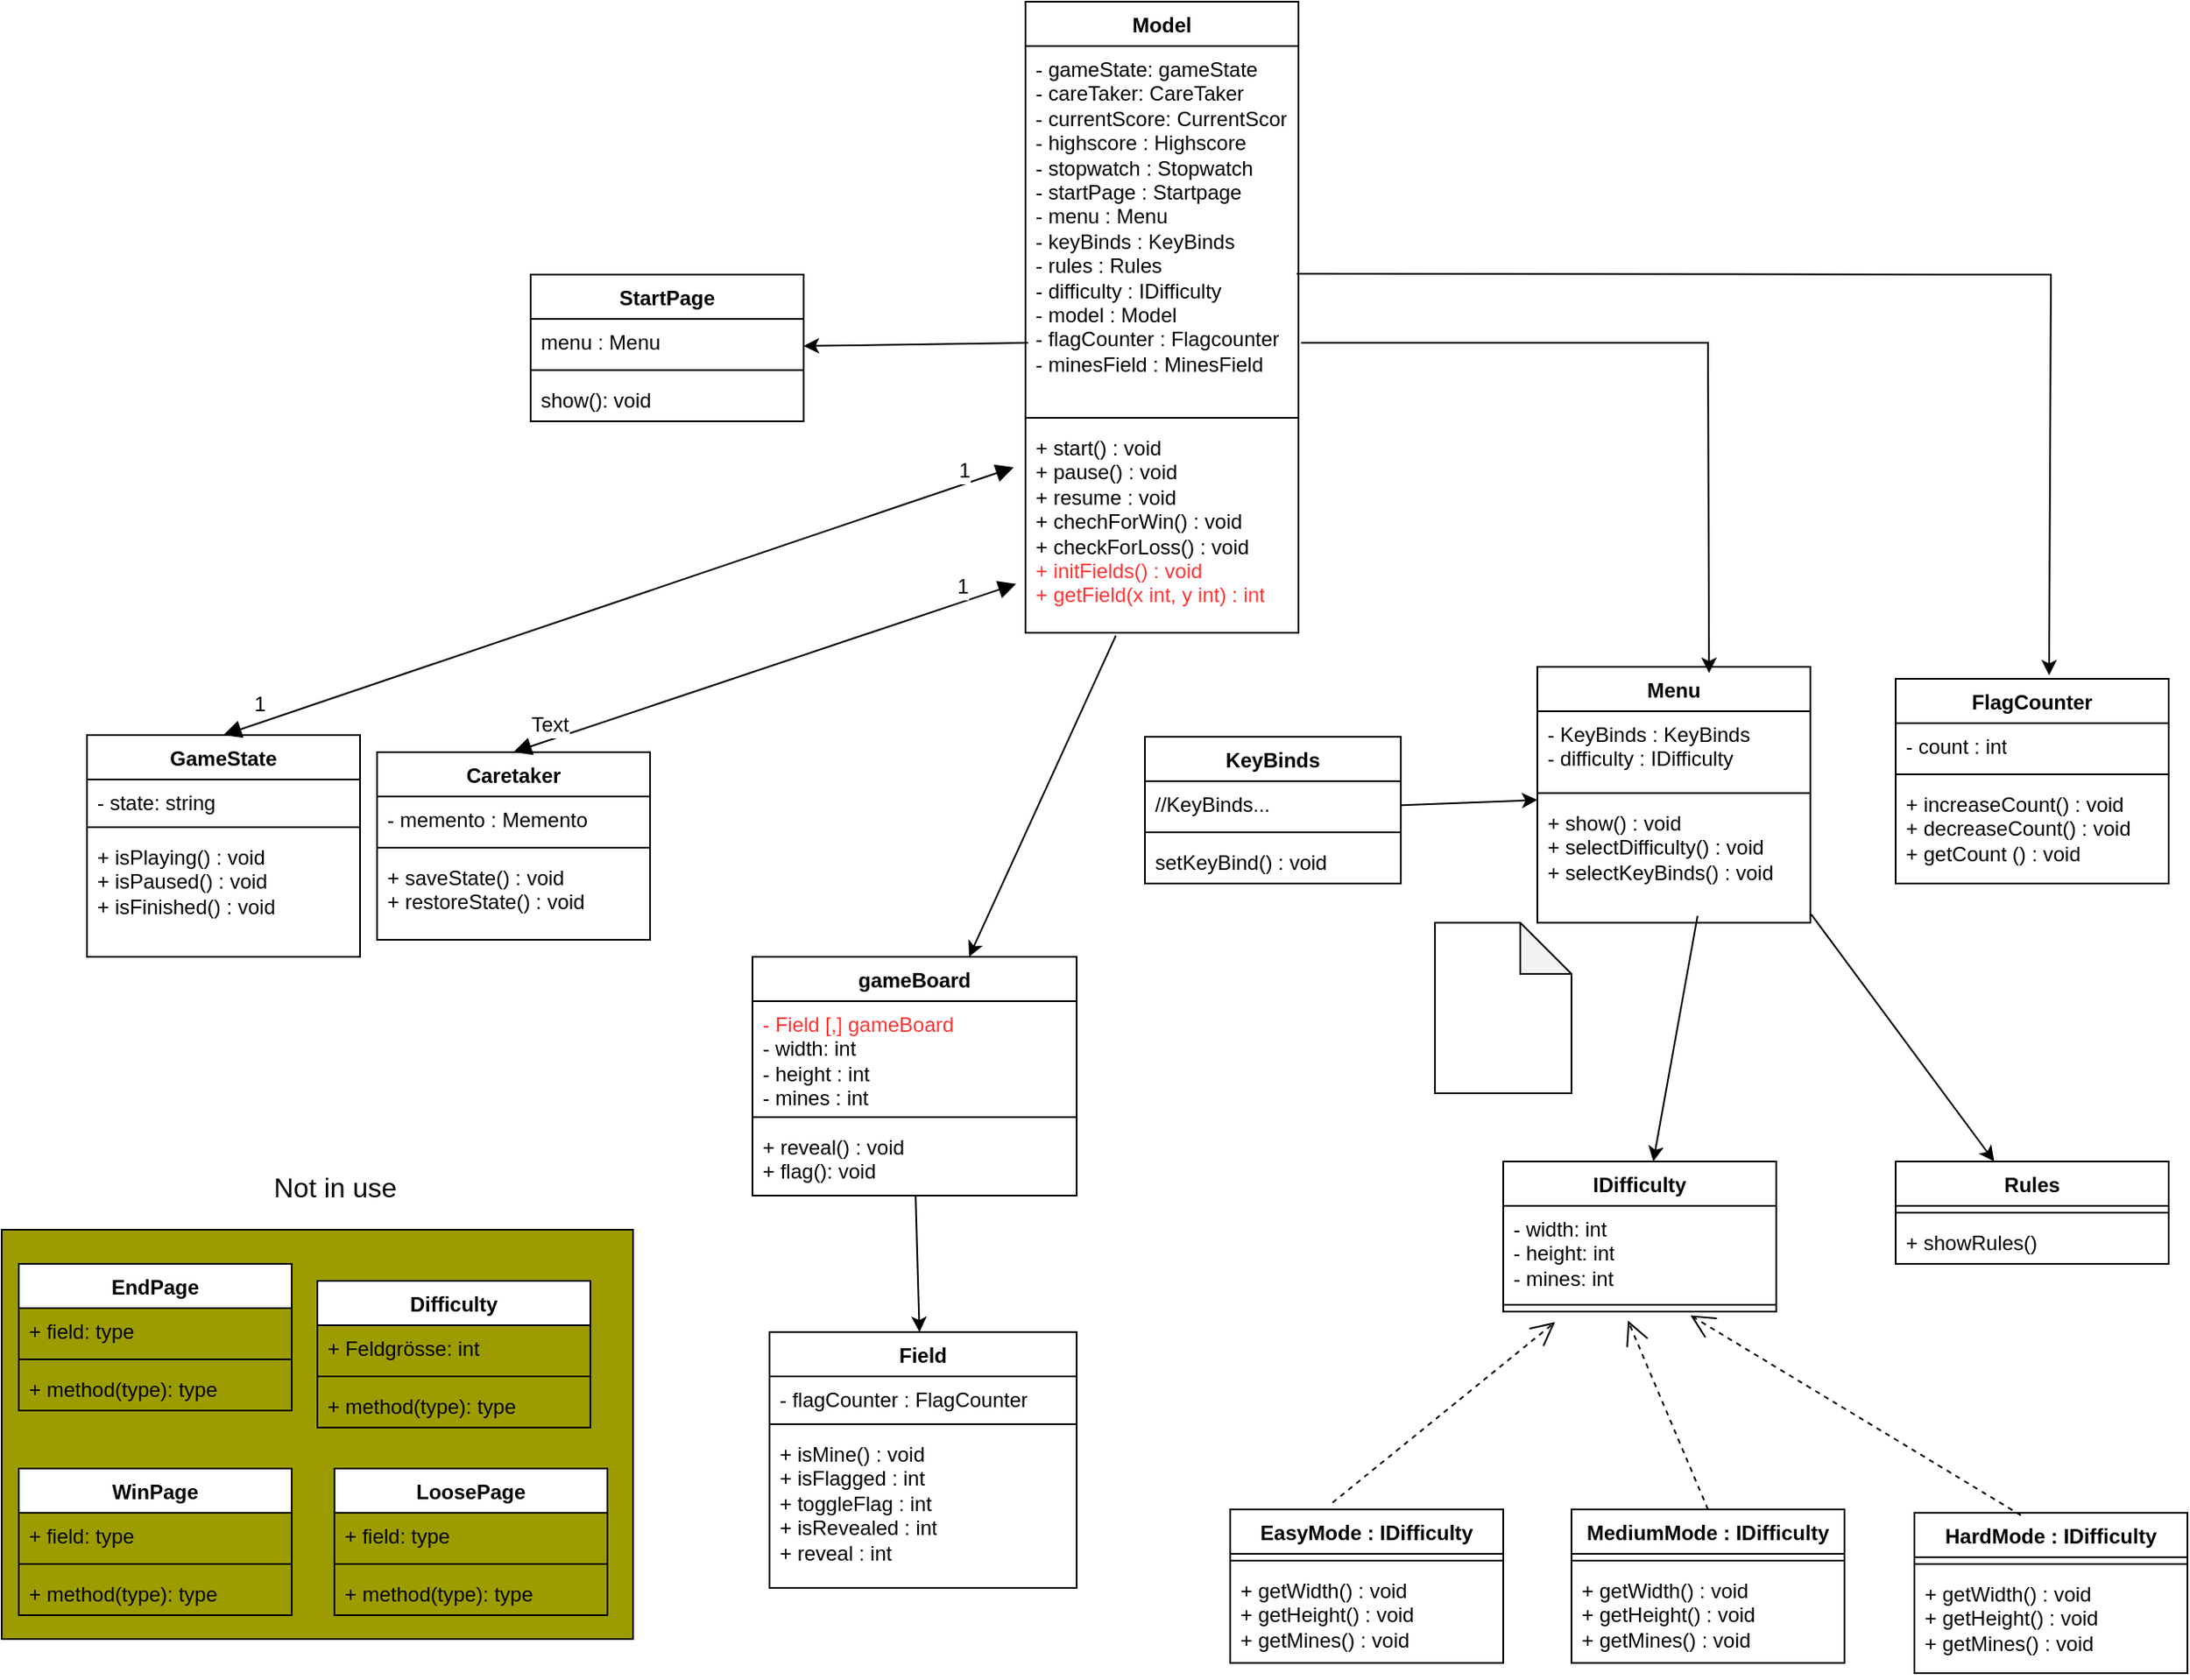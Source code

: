 <mxfile version="24.0.4" type="device">
  <diagram id="C5RBs43oDa-KdzZeNtuy" name="Page-1">
    <mxGraphModel dx="1695" dy="2177" grid="1" gridSize="10" guides="1" tooltips="1" connect="1" arrows="1" fold="1" page="1" pageScale="1" pageWidth="827" pageHeight="1169" math="0" shadow="0">
      <root>
        <mxCell id="WIyWlLk6GJQsqaUBKTNV-0" />
        <mxCell id="WIyWlLk6GJQsqaUBKTNV-1" parent="WIyWlLk6GJQsqaUBKTNV-0" />
        <mxCell id="F9pFGgRLEdfnZddBfuAZ-61" value="" style="rounded=0;whiteSpace=wrap;html=1;fillColor=#9C9C00;" parent="WIyWlLk6GJQsqaUBKTNV-1" vertex="1">
          <mxGeometry x="-40" y="160" width="370" height="240" as="geometry" />
        </mxCell>
        <mxCell id="F9pFGgRLEdfnZddBfuAZ-0" value="Model" style="swimlane;fontStyle=1;align=center;verticalAlign=top;childLayout=stackLayout;horizontal=1;startSize=26;horizontalStack=0;resizeParent=1;resizeParentMax=0;resizeLast=0;collapsible=1;marginBottom=0;whiteSpace=wrap;html=1;" parent="WIyWlLk6GJQsqaUBKTNV-1" vertex="1">
          <mxGeometry x="560" y="-560" width="160" height="370" as="geometry" />
        </mxCell>
        <mxCell id="F9pFGgRLEdfnZddBfuAZ-1" value="&lt;div&gt;&lt;span style=&quot;background-color: initial;&quot;&gt;- gameState: gameState&lt;/span&gt;&lt;br&gt;&lt;/div&gt;&lt;div&gt;- careTaker: CareTaker&lt;/div&gt;&lt;div&gt;- currentScore: CurrentScor&lt;/div&gt;&lt;div&gt;- highscore : Highscore&lt;/div&gt;&lt;div&gt;- stopwatch : Stopwatch&lt;/div&gt;&lt;div&gt;- startPage : Startpage&lt;/div&gt;&lt;div&gt;- menu : Menu&lt;/div&gt;&lt;div&gt;- keyBinds : KeyBinds&lt;/div&gt;&lt;div&gt;- rules : Rules&lt;/div&gt;&lt;div&gt;- difficulty : IDifficulty&lt;/div&gt;&lt;div&gt;- model : Model&lt;/div&gt;&lt;div&gt;- flagCounter : Flagcounter&lt;/div&gt;&lt;div&gt;- minesField : MinesField&lt;/div&gt;" style="text;strokeColor=none;fillColor=none;align=left;verticalAlign=top;spacingLeft=4;spacingRight=4;overflow=hidden;rotatable=0;points=[[0,0.5],[1,0.5]];portConstraint=eastwest;whiteSpace=wrap;html=1;" parent="F9pFGgRLEdfnZddBfuAZ-0" vertex="1">
          <mxGeometry y="26" width="160" height="214" as="geometry" />
        </mxCell>
        <mxCell id="F9pFGgRLEdfnZddBfuAZ-2" value="" style="line;strokeWidth=1;fillColor=none;align=left;verticalAlign=middle;spacingTop=-1;spacingLeft=3;spacingRight=3;rotatable=0;labelPosition=right;points=[];portConstraint=eastwest;strokeColor=inherit;" parent="F9pFGgRLEdfnZddBfuAZ-0" vertex="1">
          <mxGeometry y="240" width="160" height="8" as="geometry" />
        </mxCell>
        <mxCell id="F9pFGgRLEdfnZddBfuAZ-3" value="+ start() : void&lt;div&gt;+ pause() : void&lt;/div&gt;&lt;div&gt;+ resume : void&lt;/div&gt;&lt;div&gt;+ chechForWin() : void&lt;/div&gt;&lt;div&gt;+ checkForLoss() : void&lt;/div&gt;&lt;div&gt;&lt;font color=&quot;#ff3333&quot;&gt;+ initFields() : void&lt;/font&gt;&lt;div&gt;&lt;font color=&quot;#ff3333&quot;&gt;+ getField(x int, y int) : int&lt;/font&gt;&lt;/div&gt;&lt;div&gt;&lt;br&gt;&lt;/div&gt;&lt;/div&gt;&lt;div&gt;&lt;br&gt;&lt;div&gt;&lt;br&gt;&lt;/div&gt;&lt;/div&gt;" style="text;strokeColor=none;fillColor=none;align=left;verticalAlign=top;spacingLeft=4;spacingRight=4;overflow=hidden;rotatable=0;points=[[0,0.5],[1,0.5]];portConstraint=eastwest;whiteSpace=wrap;html=1;" parent="F9pFGgRLEdfnZddBfuAZ-0" vertex="1">
          <mxGeometry y="248" width="160" height="122" as="geometry" />
        </mxCell>
        <mxCell id="F9pFGgRLEdfnZddBfuAZ-4" value="Menu" style="swimlane;fontStyle=1;align=center;verticalAlign=top;childLayout=stackLayout;horizontal=1;startSize=26;horizontalStack=0;resizeParent=1;resizeParentMax=0;resizeLast=0;collapsible=1;marginBottom=0;whiteSpace=wrap;html=1;" parent="WIyWlLk6GJQsqaUBKTNV-1" vertex="1">
          <mxGeometry x="860" y="-170" width="160" height="150" as="geometry" />
        </mxCell>
        <mxCell id="F9pFGgRLEdfnZddBfuAZ-5" value="- KeyBinds : KeyBinds&lt;div&gt;- difficulty : IDifficulty&lt;/div&gt;" style="text;strokeColor=none;fillColor=none;align=left;verticalAlign=top;spacingLeft=4;spacingRight=4;overflow=hidden;rotatable=0;points=[[0,0.5],[1,0.5]];portConstraint=eastwest;whiteSpace=wrap;html=1;" parent="F9pFGgRLEdfnZddBfuAZ-4" vertex="1">
          <mxGeometry y="26" width="160" height="44" as="geometry" />
        </mxCell>
        <mxCell id="F9pFGgRLEdfnZddBfuAZ-6" value="" style="line;strokeWidth=1;fillColor=none;align=left;verticalAlign=middle;spacingTop=-1;spacingLeft=3;spacingRight=3;rotatable=0;labelPosition=right;points=[];portConstraint=eastwest;strokeColor=inherit;" parent="F9pFGgRLEdfnZddBfuAZ-4" vertex="1">
          <mxGeometry y="70" width="160" height="8" as="geometry" />
        </mxCell>
        <mxCell id="F9pFGgRLEdfnZddBfuAZ-7" value="+ show() : void&lt;div&gt;+ selectDifficulty() : void&lt;/div&gt;&lt;div&gt;+ selectKeyBinds() : void&lt;/div&gt;" style="text;strokeColor=none;fillColor=none;align=left;verticalAlign=top;spacingLeft=4;spacingRight=4;overflow=hidden;rotatable=0;points=[[0,0.5],[1,0.5]];portConstraint=eastwest;whiteSpace=wrap;html=1;" parent="F9pFGgRLEdfnZddBfuAZ-4" vertex="1">
          <mxGeometry y="78" width="160" height="72" as="geometry" />
        </mxCell>
        <mxCell id="F9pFGgRLEdfnZddBfuAZ-8" value="Field" style="swimlane;fontStyle=1;align=center;verticalAlign=top;childLayout=stackLayout;horizontal=1;startSize=26;horizontalStack=0;resizeParent=1;resizeParentMax=0;resizeLast=0;collapsible=1;marginBottom=0;whiteSpace=wrap;html=1;" parent="WIyWlLk6GJQsqaUBKTNV-1" vertex="1">
          <mxGeometry x="410" y="220" width="180" height="150" as="geometry" />
        </mxCell>
        <mxCell id="F9pFGgRLEdfnZddBfuAZ-9" value="&lt;div&gt;- flagCounter : FlagCounter&lt;/div&gt;" style="text;strokeColor=none;fillColor=none;align=left;verticalAlign=top;spacingLeft=4;spacingRight=4;overflow=hidden;rotatable=0;points=[[0,0.5],[1,0.5]];portConstraint=eastwest;whiteSpace=wrap;html=1;" parent="F9pFGgRLEdfnZddBfuAZ-8" vertex="1">
          <mxGeometry y="26" width="180" height="24" as="geometry" />
        </mxCell>
        <mxCell id="F9pFGgRLEdfnZddBfuAZ-10" value="" style="line;strokeWidth=1;fillColor=none;align=left;verticalAlign=middle;spacingTop=-1;spacingLeft=3;spacingRight=3;rotatable=0;labelPosition=right;points=[];portConstraint=eastwest;strokeColor=inherit;" parent="F9pFGgRLEdfnZddBfuAZ-8" vertex="1">
          <mxGeometry y="50" width="180" height="8" as="geometry" />
        </mxCell>
        <mxCell id="F9pFGgRLEdfnZddBfuAZ-11" value="&lt;div&gt;+ isMine() : void&lt;/div&gt;&lt;div&gt;+ isFlagged&amp;nbsp;&lt;span style=&quot;background-color: initial;&quot;&gt;: int&lt;/span&gt;&lt;/div&gt;&lt;div&gt;&lt;span style=&quot;background-color: initial;&quot;&gt;+ toggleFlag&amp;nbsp;&lt;/span&gt;&lt;span style=&quot;background-color: initial;&quot;&gt;: int&lt;/span&gt;&lt;/div&gt;&lt;div&gt;&lt;span style=&quot;background-color: initial;&quot;&gt;+ isRevealed&amp;nbsp;&lt;/span&gt;&lt;span style=&quot;background-color: initial;&quot;&gt;: int&lt;/span&gt;&lt;/div&gt;&lt;div&gt;+ reveal&lt;span style=&quot;background-color: initial;&quot;&gt;&amp;nbsp;: int&lt;/span&gt;&lt;/div&gt;" style="text;strokeColor=none;fillColor=none;align=left;verticalAlign=top;spacingLeft=4;spacingRight=4;overflow=hidden;rotatable=0;points=[[0,0.5],[1,0.5]];portConstraint=eastwest;whiteSpace=wrap;html=1;" parent="F9pFGgRLEdfnZddBfuAZ-8" vertex="1">
          <mxGeometry y="58" width="180" height="92" as="geometry" />
        </mxCell>
        <mxCell id="F9pFGgRLEdfnZddBfuAZ-12" value="GameState" style="swimlane;fontStyle=1;align=center;verticalAlign=top;childLayout=stackLayout;horizontal=1;startSize=26;horizontalStack=0;resizeParent=1;resizeParentMax=0;resizeLast=0;collapsible=1;marginBottom=0;whiteSpace=wrap;html=1;" parent="WIyWlLk6GJQsqaUBKTNV-1" vertex="1">
          <mxGeometry x="10" y="-130" width="160" height="130" as="geometry" />
        </mxCell>
        <mxCell id="F9pFGgRLEdfnZddBfuAZ-13" value="- state: string&lt;div&gt;&lt;br&gt;&lt;/div&gt;" style="text;strokeColor=none;fillColor=none;align=left;verticalAlign=top;spacingLeft=4;spacingRight=4;overflow=hidden;rotatable=0;points=[[0,0.5],[1,0.5]];portConstraint=eastwest;whiteSpace=wrap;html=1;" parent="F9pFGgRLEdfnZddBfuAZ-12" vertex="1">
          <mxGeometry y="26" width="160" height="24" as="geometry" />
        </mxCell>
        <mxCell id="F9pFGgRLEdfnZddBfuAZ-14" value="" style="line;strokeWidth=1;fillColor=none;align=left;verticalAlign=middle;spacingTop=-1;spacingLeft=3;spacingRight=3;rotatable=0;labelPosition=right;points=[];portConstraint=eastwest;strokeColor=inherit;" parent="F9pFGgRLEdfnZddBfuAZ-12" vertex="1">
          <mxGeometry y="50" width="160" height="8" as="geometry" />
        </mxCell>
        <mxCell id="F9pFGgRLEdfnZddBfuAZ-15" value="+ isPlaying() : void&lt;div&gt;+ isPaused() : void&lt;/div&gt;&lt;div&gt;+ isFinished() : void&lt;/div&gt;" style="text;strokeColor=none;fillColor=none;align=left;verticalAlign=top;spacingLeft=4;spacingRight=4;overflow=hidden;rotatable=0;points=[[0,0.5],[1,0.5]];portConstraint=eastwest;whiteSpace=wrap;html=1;" parent="F9pFGgRLEdfnZddBfuAZ-12" vertex="1">
          <mxGeometry y="58" width="160" height="72" as="geometry" />
        </mxCell>
        <mxCell id="F9pFGgRLEdfnZddBfuAZ-28" value="FlagCounter" style="swimlane;fontStyle=1;align=center;verticalAlign=top;childLayout=stackLayout;horizontal=1;startSize=26;horizontalStack=0;resizeParent=1;resizeParentMax=0;resizeLast=0;collapsible=1;marginBottom=0;whiteSpace=wrap;html=1;" parent="WIyWlLk6GJQsqaUBKTNV-1" vertex="1">
          <mxGeometry x="1070" y="-163" width="160" height="120" as="geometry" />
        </mxCell>
        <mxCell id="F9pFGgRLEdfnZddBfuAZ-29" value="- count : int" style="text;strokeColor=none;fillColor=none;align=left;verticalAlign=top;spacingLeft=4;spacingRight=4;overflow=hidden;rotatable=0;points=[[0,0.5],[1,0.5]];portConstraint=eastwest;whiteSpace=wrap;html=1;" parent="F9pFGgRLEdfnZddBfuAZ-28" vertex="1">
          <mxGeometry y="26" width="160" height="26" as="geometry" />
        </mxCell>
        <mxCell id="F9pFGgRLEdfnZddBfuAZ-30" value="" style="line;strokeWidth=1;fillColor=none;align=left;verticalAlign=middle;spacingTop=-1;spacingLeft=3;spacingRight=3;rotatable=0;labelPosition=right;points=[];portConstraint=eastwest;strokeColor=inherit;" parent="F9pFGgRLEdfnZddBfuAZ-28" vertex="1">
          <mxGeometry y="52" width="160" height="8" as="geometry" />
        </mxCell>
        <mxCell id="F9pFGgRLEdfnZddBfuAZ-31" value="+ increaseCount() : void&lt;div&gt;+ decreaseCount() : void&lt;/div&gt;&lt;div&gt;+ getCount () : void&lt;/div&gt;" style="text;strokeColor=none;fillColor=none;align=left;verticalAlign=top;spacingLeft=4;spacingRight=4;overflow=hidden;rotatable=0;points=[[0,0.5],[1,0.5]];portConstraint=eastwest;whiteSpace=wrap;html=1;" parent="F9pFGgRLEdfnZddBfuAZ-28" vertex="1">
          <mxGeometry y="60" width="160" height="60" as="geometry" />
        </mxCell>
        <mxCell id="F9pFGgRLEdfnZddBfuAZ-32" value="Rules" style="swimlane;fontStyle=1;align=center;verticalAlign=top;childLayout=stackLayout;horizontal=1;startSize=26;horizontalStack=0;resizeParent=1;resizeParentMax=0;resizeLast=0;collapsible=1;marginBottom=0;whiteSpace=wrap;html=1;" parent="WIyWlLk6GJQsqaUBKTNV-1" vertex="1">
          <mxGeometry x="1070" y="120" width="160" height="60" as="geometry" />
        </mxCell>
        <mxCell id="F9pFGgRLEdfnZddBfuAZ-34" value="" style="line;strokeWidth=1;fillColor=none;align=left;verticalAlign=middle;spacingTop=-1;spacingLeft=3;spacingRight=3;rotatable=0;labelPosition=right;points=[];portConstraint=eastwest;strokeColor=inherit;" parent="F9pFGgRLEdfnZddBfuAZ-32" vertex="1">
          <mxGeometry y="26" width="160" height="8" as="geometry" />
        </mxCell>
        <mxCell id="F9pFGgRLEdfnZddBfuAZ-35" value="+ showRules()" style="text;strokeColor=none;fillColor=none;align=left;verticalAlign=top;spacingLeft=4;spacingRight=4;overflow=hidden;rotatable=0;points=[[0,0.5],[1,0.5]];portConstraint=eastwest;whiteSpace=wrap;html=1;" parent="F9pFGgRLEdfnZddBfuAZ-32" vertex="1">
          <mxGeometry y="34" width="160" height="26" as="geometry" />
        </mxCell>
        <mxCell id="F9pFGgRLEdfnZddBfuAZ-36" value="Caretaker" style="swimlane;fontStyle=1;align=center;verticalAlign=top;childLayout=stackLayout;horizontal=1;startSize=26;horizontalStack=0;resizeParent=1;resizeParentMax=0;resizeLast=0;collapsible=1;marginBottom=0;whiteSpace=wrap;html=1;" parent="WIyWlLk6GJQsqaUBKTNV-1" vertex="1">
          <mxGeometry x="180" y="-120" width="160" height="110" as="geometry" />
        </mxCell>
        <mxCell id="F9pFGgRLEdfnZddBfuAZ-37" value="- memento : Memento" style="text;strokeColor=none;fillColor=none;align=left;verticalAlign=top;spacingLeft=4;spacingRight=4;overflow=hidden;rotatable=0;points=[[0,0.5],[1,0.5]];portConstraint=eastwest;whiteSpace=wrap;html=1;" parent="F9pFGgRLEdfnZddBfuAZ-36" vertex="1">
          <mxGeometry y="26" width="160" height="26" as="geometry" />
        </mxCell>
        <mxCell id="F9pFGgRLEdfnZddBfuAZ-38" value="" style="line;strokeWidth=1;fillColor=none;align=left;verticalAlign=middle;spacingTop=-1;spacingLeft=3;spacingRight=3;rotatable=0;labelPosition=right;points=[];portConstraint=eastwest;strokeColor=inherit;" parent="F9pFGgRLEdfnZddBfuAZ-36" vertex="1">
          <mxGeometry y="52" width="160" height="8" as="geometry" />
        </mxCell>
        <mxCell id="F9pFGgRLEdfnZddBfuAZ-39" value="+ saveState() : void&lt;div&gt;+ restoreState() : void&lt;/div&gt;" style="text;strokeColor=none;fillColor=none;align=left;verticalAlign=top;spacingLeft=4;spacingRight=4;overflow=hidden;rotatable=0;points=[[0,0.5],[1,0.5]];portConstraint=eastwest;whiteSpace=wrap;html=1;" parent="F9pFGgRLEdfnZddBfuAZ-36" vertex="1">
          <mxGeometry y="60" width="160" height="50" as="geometry" />
        </mxCell>
        <mxCell id="F9pFGgRLEdfnZddBfuAZ-41" value="KeyBinds" style="swimlane;fontStyle=1;align=center;verticalAlign=top;childLayout=stackLayout;horizontal=1;startSize=26;horizontalStack=0;resizeParent=1;resizeParentMax=0;resizeLast=0;collapsible=1;marginBottom=0;whiteSpace=wrap;html=1;" parent="WIyWlLk6GJQsqaUBKTNV-1" vertex="1">
          <mxGeometry x="630" y="-129" width="150" height="86" as="geometry" />
        </mxCell>
        <mxCell id="F9pFGgRLEdfnZddBfuAZ-42" value="//KeyBinds..." style="text;strokeColor=none;fillColor=none;align=left;verticalAlign=top;spacingLeft=4;spacingRight=4;overflow=hidden;rotatable=0;points=[[0,0.5],[1,0.5]];portConstraint=eastwest;whiteSpace=wrap;html=1;" parent="F9pFGgRLEdfnZddBfuAZ-41" vertex="1">
          <mxGeometry y="26" width="150" height="26" as="geometry" />
        </mxCell>
        <mxCell id="F9pFGgRLEdfnZddBfuAZ-43" value="" style="line;strokeWidth=1;fillColor=none;align=left;verticalAlign=middle;spacingTop=-1;spacingLeft=3;spacingRight=3;rotatable=0;labelPosition=right;points=[];portConstraint=eastwest;strokeColor=inherit;" parent="F9pFGgRLEdfnZddBfuAZ-41" vertex="1">
          <mxGeometry y="52" width="150" height="8" as="geometry" />
        </mxCell>
        <mxCell id="F9pFGgRLEdfnZddBfuAZ-44" value="setKeyBind() : void" style="text;strokeColor=none;fillColor=none;align=left;verticalAlign=top;spacingLeft=4;spacingRight=4;overflow=hidden;rotatable=0;points=[[0,0.5],[1,0.5]];portConstraint=eastwest;whiteSpace=wrap;html=1;" parent="F9pFGgRLEdfnZddBfuAZ-41" vertex="1">
          <mxGeometry y="60" width="150" height="26" as="geometry" />
        </mxCell>
        <mxCell id="F9pFGgRLEdfnZddBfuAZ-52" value="StartPage" style="swimlane;fontStyle=1;align=center;verticalAlign=top;childLayout=stackLayout;horizontal=1;startSize=26;horizontalStack=0;resizeParent=1;resizeParentMax=0;resizeLast=0;collapsible=1;marginBottom=0;whiteSpace=wrap;html=1;" parent="WIyWlLk6GJQsqaUBKTNV-1" vertex="1">
          <mxGeometry x="270" y="-400" width="160" height="86" as="geometry" />
        </mxCell>
        <mxCell id="F9pFGgRLEdfnZddBfuAZ-53" value="menu : Menu" style="text;strokeColor=none;fillColor=none;align=left;verticalAlign=top;spacingLeft=4;spacingRight=4;overflow=hidden;rotatable=0;points=[[0,0.5],[1,0.5]];portConstraint=eastwest;whiteSpace=wrap;html=1;" parent="F9pFGgRLEdfnZddBfuAZ-52" vertex="1">
          <mxGeometry y="26" width="160" height="26" as="geometry" />
        </mxCell>
        <mxCell id="F9pFGgRLEdfnZddBfuAZ-54" value="" style="line;strokeWidth=1;fillColor=none;align=left;verticalAlign=middle;spacingTop=-1;spacingLeft=3;spacingRight=3;rotatable=0;labelPosition=right;points=[];portConstraint=eastwest;strokeColor=inherit;" parent="F9pFGgRLEdfnZddBfuAZ-52" vertex="1">
          <mxGeometry y="52" width="160" height="8" as="geometry" />
        </mxCell>
        <mxCell id="F9pFGgRLEdfnZddBfuAZ-55" value="show(): void" style="text;strokeColor=none;fillColor=none;align=left;verticalAlign=top;spacingLeft=4;spacingRight=4;overflow=hidden;rotatable=0;points=[[0,0.5],[1,0.5]];portConstraint=eastwest;whiteSpace=wrap;html=1;" parent="F9pFGgRLEdfnZddBfuAZ-52" vertex="1">
          <mxGeometry y="60" width="160" height="26" as="geometry" />
        </mxCell>
        <mxCell id="F9pFGgRLEdfnZddBfuAZ-57" value="EndPage" style="swimlane;fontStyle=1;align=center;verticalAlign=top;childLayout=stackLayout;horizontal=1;startSize=26;horizontalStack=0;resizeParent=1;resizeParentMax=0;resizeLast=0;collapsible=1;marginBottom=0;whiteSpace=wrap;html=1;" parent="WIyWlLk6GJQsqaUBKTNV-1" vertex="1">
          <mxGeometry x="-30" y="180" width="160" height="86" as="geometry" />
        </mxCell>
        <mxCell id="F9pFGgRLEdfnZddBfuAZ-58" value="+ field: type" style="text;strokeColor=none;fillColor=none;align=left;verticalAlign=top;spacingLeft=4;spacingRight=4;overflow=hidden;rotatable=0;points=[[0,0.5],[1,0.5]];portConstraint=eastwest;whiteSpace=wrap;html=1;" parent="F9pFGgRLEdfnZddBfuAZ-57" vertex="1">
          <mxGeometry y="26" width="160" height="26" as="geometry" />
        </mxCell>
        <mxCell id="F9pFGgRLEdfnZddBfuAZ-59" value="" style="line;strokeWidth=1;fillColor=none;align=left;verticalAlign=middle;spacingTop=-1;spacingLeft=3;spacingRight=3;rotatable=0;labelPosition=right;points=[];portConstraint=eastwest;strokeColor=inherit;" parent="F9pFGgRLEdfnZddBfuAZ-57" vertex="1">
          <mxGeometry y="52" width="160" height="8" as="geometry" />
        </mxCell>
        <mxCell id="F9pFGgRLEdfnZddBfuAZ-60" value="+ method(type): type" style="text;strokeColor=none;fillColor=none;align=left;verticalAlign=top;spacingLeft=4;spacingRight=4;overflow=hidden;rotatable=0;points=[[0,0.5],[1,0.5]];portConstraint=eastwest;whiteSpace=wrap;html=1;" parent="F9pFGgRLEdfnZddBfuAZ-57" vertex="1">
          <mxGeometry y="60" width="160" height="26" as="geometry" />
        </mxCell>
        <mxCell id="F9pFGgRLEdfnZddBfuAZ-62" value="LoosePage" style="swimlane;fontStyle=1;align=center;verticalAlign=top;childLayout=stackLayout;horizontal=1;startSize=26;horizontalStack=0;resizeParent=1;resizeParentMax=0;resizeLast=0;collapsible=1;marginBottom=0;whiteSpace=wrap;html=1;" parent="WIyWlLk6GJQsqaUBKTNV-1" vertex="1">
          <mxGeometry x="155" y="300" width="160" height="86" as="geometry" />
        </mxCell>
        <mxCell id="F9pFGgRLEdfnZddBfuAZ-63" value="+ field: type" style="text;strokeColor=none;fillColor=none;align=left;verticalAlign=top;spacingLeft=4;spacingRight=4;overflow=hidden;rotatable=0;points=[[0,0.5],[1,0.5]];portConstraint=eastwest;whiteSpace=wrap;html=1;" parent="F9pFGgRLEdfnZddBfuAZ-62" vertex="1">
          <mxGeometry y="26" width="160" height="26" as="geometry" />
        </mxCell>
        <mxCell id="F9pFGgRLEdfnZddBfuAZ-64" value="" style="line;strokeWidth=1;fillColor=none;align=left;verticalAlign=middle;spacingTop=-1;spacingLeft=3;spacingRight=3;rotatable=0;labelPosition=right;points=[];portConstraint=eastwest;strokeColor=inherit;" parent="F9pFGgRLEdfnZddBfuAZ-62" vertex="1">
          <mxGeometry y="52" width="160" height="8" as="geometry" />
        </mxCell>
        <mxCell id="F9pFGgRLEdfnZddBfuAZ-65" value="+ method(type): type" style="text;strokeColor=none;fillColor=none;align=left;verticalAlign=top;spacingLeft=4;spacingRight=4;overflow=hidden;rotatable=0;points=[[0,0.5],[1,0.5]];portConstraint=eastwest;whiteSpace=wrap;html=1;" parent="F9pFGgRLEdfnZddBfuAZ-62" vertex="1">
          <mxGeometry y="60" width="160" height="26" as="geometry" />
        </mxCell>
        <mxCell id="F9pFGgRLEdfnZddBfuAZ-66" value="WinPage" style="swimlane;fontStyle=1;align=center;verticalAlign=top;childLayout=stackLayout;horizontal=1;startSize=26;horizontalStack=0;resizeParent=1;resizeParentMax=0;resizeLast=0;collapsible=1;marginBottom=0;whiteSpace=wrap;html=1;" parent="WIyWlLk6GJQsqaUBKTNV-1" vertex="1">
          <mxGeometry x="-30" y="300" width="160" height="86" as="geometry" />
        </mxCell>
        <mxCell id="F9pFGgRLEdfnZddBfuAZ-67" value="+ field: type" style="text;strokeColor=none;fillColor=none;align=left;verticalAlign=top;spacingLeft=4;spacingRight=4;overflow=hidden;rotatable=0;points=[[0,0.5],[1,0.5]];portConstraint=eastwest;whiteSpace=wrap;html=1;" parent="F9pFGgRLEdfnZddBfuAZ-66" vertex="1">
          <mxGeometry y="26" width="160" height="26" as="geometry" />
        </mxCell>
        <mxCell id="F9pFGgRLEdfnZddBfuAZ-68" value="" style="line;strokeWidth=1;fillColor=none;align=left;verticalAlign=middle;spacingTop=-1;spacingLeft=3;spacingRight=3;rotatable=0;labelPosition=right;points=[];portConstraint=eastwest;strokeColor=inherit;" parent="F9pFGgRLEdfnZddBfuAZ-66" vertex="1">
          <mxGeometry y="52" width="160" height="8" as="geometry" />
        </mxCell>
        <mxCell id="F9pFGgRLEdfnZddBfuAZ-69" value="+ method(type): type" style="text;strokeColor=none;fillColor=none;align=left;verticalAlign=top;spacingLeft=4;spacingRight=4;overflow=hidden;rotatable=0;points=[[0,0.5],[1,0.5]];portConstraint=eastwest;whiteSpace=wrap;html=1;" parent="F9pFGgRLEdfnZddBfuAZ-66" vertex="1">
          <mxGeometry y="60" width="160" height="26" as="geometry" />
        </mxCell>
        <mxCell id="F9pFGgRLEdfnZddBfuAZ-80" value="EasyMode : IDifficulty" style="swimlane;fontStyle=1;align=center;verticalAlign=top;childLayout=stackLayout;horizontal=1;startSize=26;horizontalStack=0;resizeParent=1;resizeParentMax=0;resizeLast=0;collapsible=1;marginBottom=0;whiteSpace=wrap;html=1;" parent="WIyWlLk6GJQsqaUBKTNV-1" vertex="1">
          <mxGeometry x="680" y="324" width="160" height="90" as="geometry" />
        </mxCell>
        <mxCell id="F9pFGgRLEdfnZddBfuAZ-82" value="" style="line;strokeWidth=1;fillColor=none;align=left;verticalAlign=middle;spacingTop=-1;spacingLeft=3;spacingRight=3;rotatable=0;labelPosition=right;points=[];portConstraint=eastwest;strokeColor=inherit;" parent="F9pFGgRLEdfnZddBfuAZ-80" vertex="1">
          <mxGeometry y="26" width="160" height="8" as="geometry" />
        </mxCell>
        <mxCell id="F9pFGgRLEdfnZddBfuAZ-83" value="+ getWidth() : void&lt;div&gt;+ getHeight() : void&lt;/div&gt;&lt;div&gt;+ getMines() : void&lt;/div&gt;&lt;div&gt;&lt;br&gt;&lt;/div&gt;" style="text;strokeColor=none;fillColor=none;align=left;verticalAlign=top;spacingLeft=4;spacingRight=4;overflow=hidden;rotatable=0;points=[[0,0.5],[1,0.5]];portConstraint=eastwest;whiteSpace=wrap;html=1;" parent="F9pFGgRLEdfnZddBfuAZ-80" vertex="1">
          <mxGeometry y="34" width="160" height="56" as="geometry" />
        </mxCell>
        <mxCell id="F9pFGgRLEdfnZddBfuAZ-84" value="IDifficulty" style="swimlane;fontStyle=1;align=center;verticalAlign=top;childLayout=stackLayout;horizontal=1;startSize=26;horizontalStack=0;resizeParent=1;resizeParentMax=0;resizeLast=0;collapsible=1;marginBottom=0;whiteSpace=wrap;html=1;" parent="WIyWlLk6GJQsqaUBKTNV-1" vertex="1">
          <mxGeometry x="840" y="120" width="160" height="88" as="geometry" />
        </mxCell>
        <mxCell id="LIhIFcXpH7L_KkdDFhsQ-8" value="- width: int&lt;div&gt;- height: int&lt;/div&gt;&lt;div&gt;- mines: int&lt;/div&gt;" style="text;strokeColor=none;fillColor=none;align=left;verticalAlign=top;spacingLeft=4;spacingRight=4;overflow=hidden;rotatable=0;points=[[0,0.5],[1,0.5]];portConstraint=eastwest;whiteSpace=wrap;html=1;" parent="F9pFGgRLEdfnZddBfuAZ-84" vertex="1">
          <mxGeometry y="26" width="160" height="54" as="geometry" />
        </mxCell>
        <mxCell id="F9pFGgRLEdfnZddBfuAZ-86" value="" style="line;strokeWidth=1;fillColor=none;align=left;verticalAlign=middle;spacingTop=-1;spacingLeft=3;spacingRight=3;rotatable=0;labelPosition=right;points=[];portConstraint=eastwest;strokeColor=inherit;" parent="F9pFGgRLEdfnZddBfuAZ-84" vertex="1">
          <mxGeometry y="80" width="160" height="8" as="geometry" />
        </mxCell>
        <mxCell id="F9pFGgRLEdfnZddBfuAZ-89" value="MediumMode : IDifficulty" style="swimlane;fontStyle=1;align=center;verticalAlign=top;childLayout=stackLayout;horizontal=1;startSize=26;horizontalStack=0;resizeParent=1;resizeParentMax=0;resizeLast=0;collapsible=1;marginBottom=0;whiteSpace=wrap;html=1;" parent="WIyWlLk6GJQsqaUBKTNV-1" vertex="1">
          <mxGeometry x="880" y="324" width="160" height="90" as="geometry" />
        </mxCell>
        <mxCell id="F9pFGgRLEdfnZddBfuAZ-91" value="" style="line;strokeWidth=1;fillColor=none;align=left;verticalAlign=middle;spacingTop=-1;spacingLeft=3;spacingRight=3;rotatable=0;labelPosition=right;points=[];portConstraint=eastwest;strokeColor=inherit;" parent="F9pFGgRLEdfnZddBfuAZ-89" vertex="1">
          <mxGeometry y="26" width="160" height="8" as="geometry" />
        </mxCell>
        <mxCell id="F9pFGgRLEdfnZddBfuAZ-92" value="+ getWidth() : void&lt;div&gt;+ getHeight() : void&lt;/div&gt;&lt;div&gt;+ getMines() : void&lt;/div&gt;&lt;div&gt;&lt;br&gt;&lt;/div&gt;" style="text;strokeColor=none;fillColor=none;align=left;verticalAlign=top;spacingLeft=4;spacingRight=4;overflow=hidden;rotatable=0;points=[[0,0.5],[1,0.5]];portConstraint=eastwest;whiteSpace=wrap;html=1;" parent="F9pFGgRLEdfnZddBfuAZ-89" vertex="1">
          <mxGeometry y="34" width="160" height="56" as="geometry" />
        </mxCell>
        <mxCell id="F9pFGgRLEdfnZddBfuAZ-93" value="HardMode : IDifficulty" style="swimlane;fontStyle=1;align=center;verticalAlign=top;childLayout=stackLayout;horizontal=1;startSize=26;horizontalStack=0;resizeParent=1;resizeParentMax=0;resizeLast=0;collapsible=1;marginBottom=0;whiteSpace=wrap;html=1;" parent="WIyWlLk6GJQsqaUBKTNV-1" vertex="1">
          <mxGeometry x="1081" y="326" width="160" height="94" as="geometry" />
        </mxCell>
        <mxCell id="F9pFGgRLEdfnZddBfuAZ-95" value="" style="line;strokeWidth=1;fillColor=none;align=left;verticalAlign=middle;spacingTop=-1;spacingLeft=3;spacingRight=3;rotatable=0;labelPosition=right;points=[];portConstraint=eastwest;strokeColor=inherit;" parent="F9pFGgRLEdfnZddBfuAZ-93" vertex="1">
          <mxGeometry y="26" width="160" height="8" as="geometry" />
        </mxCell>
        <mxCell id="F9pFGgRLEdfnZddBfuAZ-96" value="+ getWidth() : void&lt;div&gt;+ getHeight() : void&lt;/div&gt;&lt;div&gt;+ getMines() : void&lt;/div&gt;&lt;div&gt;&lt;br&gt;&lt;/div&gt;" style="text;strokeColor=none;fillColor=none;align=left;verticalAlign=top;spacingLeft=4;spacingRight=4;overflow=hidden;rotatable=0;points=[[0,0.5],[1,0.5]];portConstraint=eastwest;whiteSpace=wrap;html=1;" parent="F9pFGgRLEdfnZddBfuAZ-93" vertex="1">
          <mxGeometry y="34" width="160" height="60" as="geometry" />
        </mxCell>
        <mxCell id="F9pFGgRLEdfnZddBfuAZ-97" value="Difficulty" style="swimlane;fontStyle=1;align=center;verticalAlign=top;childLayout=stackLayout;horizontal=1;startSize=26;horizontalStack=0;resizeParent=1;resizeParentMax=0;resizeLast=0;collapsible=1;marginBottom=0;whiteSpace=wrap;html=1;" parent="WIyWlLk6GJQsqaUBKTNV-1" vertex="1">
          <mxGeometry x="145" y="190" width="160" height="86" as="geometry" />
        </mxCell>
        <mxCell id="F9pFGgRLEdfnZddBfuAZ-98" value="+ Feldgrösse: int" style="text;strokeColor=none;fillColor=none;align=left;verticalAlign=top;spacingLeft=4;spacingRight=4;overflow=hidden;rotatable=0;points=[[0,0.5],[1,0.5]];portConstraint=eastwest;whiteSpace=wrap;html=1;" parent="F9pFGgRLEdfnZddBfuAZ-97" vertex="1">
          <mxGeometry y="26" width="160" height="26" as="geometry" />
        </mxCell>
        <mxCell id="F9pFGgRLEdfnZddBfuAZ-99" value="" style="line;strokeWidth=1;fillColor=none;align=left;verticalAlign=middle;spacingTop=-1;spacingLeft=3;spacingRight=3;rotatable=0;labelPosition=right;points=[];portConstraint=eastwest;strokeColor=inherit;" parent="F9pFGgRLEdfnZddBfuAZ-97" vertex="1">
          <mxGeometry y="52" width="160" height="8" as="geometry" />
        </mxCell>
        <mxCell id="F9pFGgRLEdfnZddBfuAZ-100" value="+ method(type): type" style="text;strokeColor=none;fillColor=none;align=left;verticalAlign=top;spacingLeft=4;spacingRight=4;overflow=hidden;rotatable=0;points=[[0,0.5],[1,0.5]];portConstraint=eastwest;whiteSpace=wrap;html=1;" parent="F9pFGgRLEdfnZddBfuAZ-97" vertex="1">
          <mxGeometry y="60" width="160" height="26" as="geometry" />
        </mxCell>
        <mxCell id="LIhIFcXpH7L_KkdDFhsQ-0" value="gameBoard" style="swimlane;fontStyle=1;align=center;verticalAlign=top;childLayout=stackLayout;horizontal=1;startSize=26;horizontalStack=0;resizeParent=1;resizeParentMax=0;resizeLast=0;collapsible=1;marginBottom=0;whiteSpace=wrap;html=1;" parent="WIyWlLk6GJQsqaUBKTNV-1" vertex="1">
          <mxGeometry x="400" width="190" height="140" as="geometry" />
        </mxCell>
        <mxCell id="LIhIFcXpH7L_KkdDFhsQ-1" value="&lt;div&gt;&lt;span style=&quot;color: rgb(255, 51, 51);&quot;&gt;- Field [,] gameBoard&lt;/span&gt;&lt;br&gt;&lt;/div&gt;- width: int&lt;div&gt;- height : int&lt;/div&gt;&lt;div&gt;- mines : int&lt;/div&gt;" style="text;strokeColor=none;fillColor=none;align=left;verticalAlign=top;spacingLeft=4;spacingRight=4;overflow=hidden;rotatable=0;points=[[0,0.5],[1,0.5]];portConstraint=eastwest;whiteSpace=wrap;html=1;" parent="LIhIFcXpH7L_KkdDFhsQ-0" vertex="1">
          <mxGeometry y="26" width="190" height="64" as="geometry" />
        </mxCell>
        <mxCell id="LIhIFcXpH7L_KkdDFhsQ-2" value="" style="line;strokeWidth=1;fillColor=none;align=left;verticalAlign=middle;spacingTop=-1;spacingLeft=3;spacingRight=3;rotatable=0;labelPosition=right;points=[];portConstraint=eastwest;strokeColor=inherit;" parent="LIhIFcXpH7L_KkdDFhsQ-0" vertex="1">
          <mxGeometry y="90" width="190" height="8" as="geometry" />
        </mxCell>
        <mxCell id="LIhIFcXpH7L_KkdDFhsQ-3" value="+ reveal() : void&lt;div&gt;+ flag(): void&lt;/div&gt;" style="text;strokeColor=none;fillColor=none;align=left;verticalAlign=top;spacingLeft=4;spacingRight=4;overflow=hidden;rotatable=0;points=[[0,0.5],[1,0.5]];portConstraint=eastwest;whiteSpace=wrap;html=1;" parent="LIhIFcXpH7L_KkdDFhsQ-0" vertex="1">
          <mxGeometry y="98" width="190" height="42" as="geometry" />
        </mxCell>
        <mxCell id="YOWQlKmZ6_WItxgnbLPZ-4" value="" style="endArrow=open;endSize=12;dashed=1;html=1;rounded=0;fontSize=12;curved=1;entryX=0.19;entryY=1.772;entryDx=0;entryDy=0;entryPerimeter=0;" parent="WIyWlLk6GJQsqaUBKTNV-1" target="F9pFGgRLEdfnZddBfuAZ-86" edge="1">
          <mxGeometry width="160" relative="1" as="geometry">
            <mxPoint x="740" y="320" as="sourcePoint" />
            <mxPoint x="850" y="290" as="targetPoint" />
          </mxGeometry>
        </mxCell>
        <mxCell id="YOWQlKmZ6_WItxgnbLPZ-5" value="" style="endArrow=open;endSize=12;dashed=1;html=1;rounded=0;fontSize=12;curved=1;entryX=0.457;entryY=1.661;entryDx=0;entryDy=0;entryPerimeter=0;exitX=0.5;exitY=0;exitDx=0;exitDy=0;" parent="WIyWlLk6GJQsqaUBKTNV-1" source="F9pFGgRLEdfnZddBfuAZ-89" target="F9pFGgRLEdfnZddBfuAZ-86" edge="1">
          <mxGeometry width="160" relative="1" as="geometry">
            <mxPoint x="750" y="330" as="sourcePoint" />
            <mxPoint x="880" y="224" as="targetPoint" />
          </mxGeometry>
        </mxCell>
        <mxCell id="YOWQlKmZ6_WItxgnbLPZ-6" value="" style="endArrow=open;endSize=12;dashed=1;html=1;rounded=0;fontSize=12;curved=1;entryX=0.686;entryY=1.279;entryDx=0;entryDy=0;entryPerimeter=0;exitX=0.39;exitY=0.015;exitDx=0;exitDy=0;exitPerimeter=0;" parent="WIyWlLk6GJQsqaUBKTNV-1" source="F9pFGgRLEdfnZddBfuAZ-93" target="F9pFGgRLEdfnZddBfuAZ-86" edge="1">
          <mxGeometry width="160" relative="1" as="geometry">
            <mxPoint x="1027" y="324" as="sourcePoint" />
            <mxPoint x="980" y="213" as="targetPoint" />
          </mxGeometry>
        </mxCell>
        <mxCell id="YOWQlKmZ6_WItxgnbLPZ-16" value="" style="endArrow=block;startArrow=block;endFill=1;startFill=1;html=1;rounded=0;fontSize=12;startSize=8;endSize=8;curved=1;entryX=0.5;entryY=0;entryDx=0;entryDy=0;exitX=-0.034;exitY=0.765;exitDx=0;exitDy=0;exitPerimeter=0;" parent="WIyWlLk6GJQsqaUBKTNV-1" source="F9pFGgRLEdfnZddBfuAZ-3" target="F9pFGgRLEdfnZddBfuAZ-36" edge="1">
          <mxGeometry width="160" relative="1" as="geometry">
            <mxPoint x="416" y="-234" as="sourcePoint" />
            <mxPoint x="290" y="-116" as="targetPoint" />
          </mxGeometry>
        </mxCell>
        <mxCell id="YOWQlKmZ6_WItxgnbLPZ-23" value="Text" style="edgeLabel;html=1;align=center;verticalAlign=middle;resizable=0;points=[];fontSize=12;" parent="YOWQlKmZ6_WItxgnbLPZ-16" vertex="1" connectable="0">
          <mxGeometry x="0.841" y="-8" relative="1" as="geometry">
            <mxPoint y="-1" as="offset" />
          </mxGeometry>
        </mxCell>
        <mxCell id="YOWQlKmZ6_WItxgnbLPZ-24" value="1" style="edgeLabel;html=1;align=center;verticalAlign=middle;resizable=0;points=[];fontSize=12;" parent="YOWQlKmZ6_WItxgnbLPZ-16" vertex="1" connectable="0">
          <mxGeometry x="-0.81" y="-8" relative="1" as="geometry">
            <mxPoint x="-1" as="offset" />
          </mxGeometry>
        </mxCell>
        <mxCell id="YOWQlKmZ6_WItxgnbLPZ-17" value="" style="endArrow=block;startArrow=block;endFill=1;startFill=1;html=1;rounded=0;fontSize=12;startSize=8;endSize=8;curved=1;entryX=0.5;entryY=0;entryDx=0;entryDy=0;exitX=-0.043;exitY=0.205;exitDx=0;exitDy=0;exitPerimeter=0;" parent="WIyWlLk6GJQsqaUBKTNV-1" source="F9pFGgRLEdfnZddBfuAZ-3" target="F9pFGgRLEdfnZddBfuAZ-12" edge="1">
          <mxGeometry width="160" relative="1" as="geometry">
            <mxPoint x="569" y="-218" as="sourcePoint" />
            <mxPoint x="443" y="-100" as="targetPoint" />
          </mxGeometry>
        </mxCell>
        <mxCell id="YOWQlKmZ6_WItxgnbLPZ-19" value="1" style="edgeLabel;html=1;align=center;verticalAlign=middle;resizable=0;points=[];fontSize=12;" parent="YOWQlKmZ6_WItxgnbLPZ-17" vertex="1" connectable="0">
          <mxGeometry x="0.896" y="-11" relative="1" as="geometry">
            <mxPoint as="offset" />
          </mxGeometry>
        </mxCell>
        <mxCell id="YOWQlKmZ6_WItxgnbLPZ-20" value="1" style="edgeLabel;html=1;align=center;verticalAlign=middle;resizable=0;points=[];fontSize=12;" parent="YOWQlKmZ6_WItxgnbLPZ-17" vertex="1" connectable="0">
          <mxGeometry x="-0.884" y="-8" relative="1" as="geometry">
            <mxPoint as="offset" />
          </mxGeometry>
        </mxCell>
        <mxCell id="YOWQlKmZ6_WItxgnbLPZ-49" value="Not in use" style="text;html=1;align=center;verticalAlign=middle;resizable=0;points=[];autosize=1;strokeColor=none;fillColor=none;fontSize=16;" parent="WIyWlLk6GJQsqaUBKTNV-1" vertex="1">
          <mxGeometry x="105" y="120" width="100" height="30" as="geometry" />
        </mxCell>
        <mxCell id="ug89XurgMAz35G5ag-Zn-0" value="" style="endArrow=classic;html=1;rounded=0;exitX=0.994;exitY=0.624;exitDx=0;exitDy=0;exitPerimeter=0;entryX=0.562;entryY=-0.017;entryDx=0;entryDy=0;entryPerimeter=0;" parent="WIyWlLk6GJQsqaUBKTNV-1" source="F9pFGgRLEdfnZddBfuAZ-1" target="F9pFGgRLEdfnZddBfuAZ-28" edge="1">
          <mxGeometry width="50" height="50" relative="1" as="geometry">
            <mxPoint x="810" y="-180" as="sourcePoint" />
            <mxPoint x="860" y="-230" as="targetPoint" />
            <Array as="points">
              <mxPoint x="1161" y="-400" />
            </Array>
          </mxGeometry>
        </mxCell>
        <mxCell id="ug89XurgMAz35G5ag-Zn-1" value="" style="endArrow=classic;html=1;rounded=0;" parent="WIyWlLk6GJQsqaUBKTNV-1" source="F9pFGgRLEdfnZddBfuAZ-41" target="F9pFGgRLEdfnZddBfuAZ-4" edge="1">
          <mxGeometry width="50" height="50" relative="1" as="geometry">
            <mxPoint x="780" y="-230" as="sourcePoint" />
            <mxPoint x="830" y="-280" as="targetPoint" />
          </mxGeometry>
        </mxCell>
        <mxCell id="ug89XurgMAz35G5ag-Zn-3" value="" style="endArrow=classic;html=1;rounded=0;exitX=1.01;exitY=0.813;exitDx=0;exitDy=0;exitPerimeter=0;entryX=0.629;entryY=0.024;entryDx=0;entryDy=0;entryPerimeter=0;" parent="WIyWlLk6GJQsqaUBKTNV-1" source="F9pFGgRLEdfnZddBfuAZ-1" target="F9pFGgRLEdfnZddBfuAZ-4" edge="1">
          <mxGeometry width="50" height="50" relative="1" as="geometry">
            <mxPoint x="780" y="-230" as="sourcePoint" />
            <mxPoint x="960" y="-200" as="targetPoint" />
            <Array as="points">
              <mxPoint x="960" y="-360" />
            </Array>
          </mxGeometry>
        </mxCell>
        <mxCell id="ug89XurgMAz35G5ag-Zn-4" value="" style="endArrow=classic;html=1;rounded=0;exitX=0.01;exitY=0.813;exitDx=0;exitDy=0;exitPerimeter=0;" parent="WIyWlLk6GJQsqaUBKTNV-1" source="F9pFGgRLEdfnZddBfuAZ-1" target="F9pFGgRLEdfnZddBfuAZ-52" edge="1">
          <mxGeometry width="50" height="50" relative="1" as="geometry">
            <mxPoint x="490" y="-310" as="sourcePoint" />
            <mxPoint x="310" y="-300" as="targetPoint" />
          </mxGeometry>
        </mxCell>
        <mxCell id="ug89XurgMAz35G5ag-Zn-5" value="" style="endArrow=classic;html=1;rounded=0;" parent="WIyWlLk6GJQsqaUBKTNV-1" source="LIhIFcXpH7L_KkdDFhsQ-3" target="F9pFGgRLEdfnZddBfuAZ-8" edge="1">
          <mxGeometry width="50" height="50" relative="1" as="geometry">
            <mxPoint x="650" y="80" as="sourcePoint" />
            <mxPoint x="670" y="170" as="targetPoint" />
          </mxGeometry>
        </mxCell>
        <mxCell id="ug89XurgMAz35G5ag-Zn-6" value="" style="endArrow=classic;html=1;rounded=0;exitX=0.331;exitY=1.014;exitDx=0;exitDy=0;exitPerimeter=0;" parent="WIyWlLk6GJQsqaUBKTNV-1" source="F9pFGgRLEdfnZddBfuAZ-3" target="LIhIFcXpH7L_KkdDFhsQ-0" edge="1">
          <mxGeometry width="50" height="50" relative="1" as="geometry">
            <mxPoint x="460" y="-60" as="sourcePoint" />
            <mxPoint x="510" y="-110" as="targetPoint" />
          </mxGeometry>
        </mxCell>
        <mxCell id="ug89XurgMAz35G5ag-Zn-7" value="" style="endArrow=classic;html=1;rounded=0;exitX=0.587;exitY=0.944;exitDx=0;exitDy=0;exitPerimeter=0;" parent="WIyWlLk6GJQsqaUBKTNV-1" source="F9pFGgRLEdfnZddBfuAZ-7" target="F9pFGgRLEdfnZddBfuAZ-84" edge="1">
          <mxGeometry width="50" height="50" relative="1" as="geometry">
            <mxPoint x="790" y="-79" as="sourcePoint" />
            <mxPoint x="870" y="-82" as="targetPoint" />
          </mxGeometry>
        </mxCell>
        <mxCell id="ug89XurgMAz35G5ag-Zn-8" value="" style="endArrow=classic;html=1;rounded=0;exitX=1.003;exitY=0.932;exitDx=0;exitDy=0;exitPerimeter=0;" parent="WIyWlLk6GJQsqaUBKTNV-1" source="F9pFGgRLEdfnZddBfuAZ-7" target="F9pFGgRLEdfnZddBfuAZ-32" edge="1">
          <mxGeometry width="50" height="50" relative="1" as="geometry">
            <mxPoint x="964" y="-14" as="sourcePoint" />
            <mxPoint x="938" y="130" as="targetPoint" />
          </mxGeometry>
        </mxCell>
        <mxCell id="XCfeTuj3gO2JUETjS_hg-0" value="" style="shape=note;whiteSpace=wrap;html=1;backgroundOutline=1;darkOpacity=0.05;" vertex="1" parent="WIyWlLk6GJQsqaUBKTNV-1">
          <mxGeometry x="800" y="-20" width="80" height="100" as="geometry" />
        </mxCell>
      </root>
    </mxGraphModel>
  </diagram>
</mxfile>
